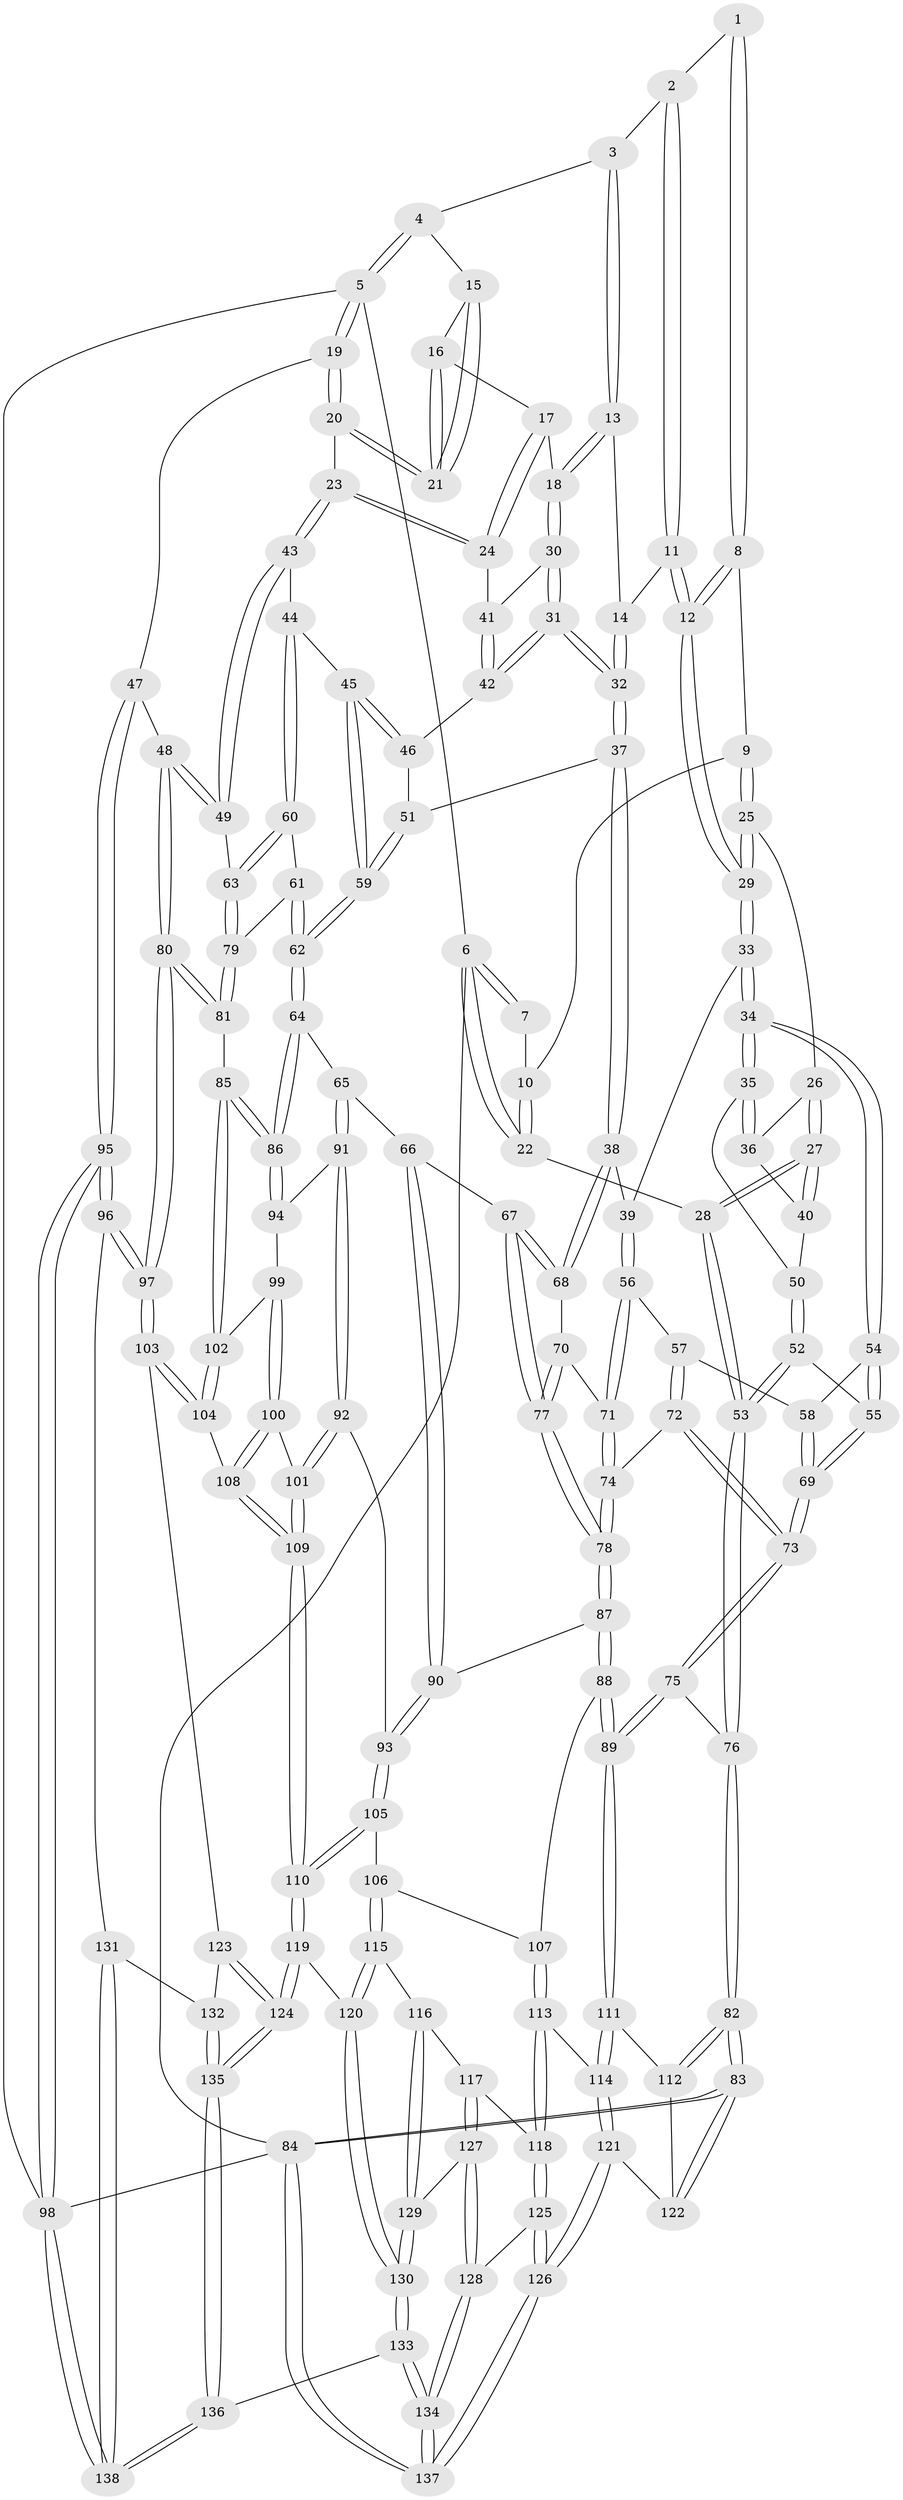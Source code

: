 // Generated by graph-tools (version 1.1) at 2025/27/03/15/25 16:27:57]
// undirected, 138 vertices, 342 edges
graph export_dot {
graph [start="1"]
  node [color=gray90,style=filled];
  1 [pos="+0.2026060482798217+0"];
  2 [pos="+0.5011613473172747+0"];
  3 [pos="+0.5490328512753078+0"];
  4 [pos="+0.8255131854483494+0"];
  5 [pos="+1+0"];
  6 [pos="+0+0"];
  7 [pos="+0.08152246223358463+0"];
  8 [pos="+0.2426659926059908+0.06386545694671736"];
  9 [pos="+0.12866303685855757+0.10818208849785578"];
  10 [pos="+0.10191529885813277+0.08028210617717318"];
  11 [pos="+0.37072165020500697+0.13100450461729155"];
  12 [pos="+0.3290905551695341+0.1810496566430106"];
  13 [pos="+0.560703260749805+0"];
  14 [pos="+0.5408548430724197+0.11957949719459078"];
  15 [pos="+0.8114160851890071+0"];
  16 [pos="+0.7976791850170345+0.03571493871205233"];
  17 [pos="+0.7890763702395341+0.06549138277946523"];
  18 [pos="+0.6946556720056615+0.16090561771080789"];
  19 [pos="+1+0.12726534237852352"];
  20 [pos="+0.966914315572641+0.17983370836468635"];
  21 [pos="+0.960327169637143+0.1722241480103767"];
  22 [pos="+0+0.18850964043892732"];
  23 [pos="+0.8817783358932637+0.21514528601439062"];
  24 [pos="+0.8800509826562767+0.21459351325562842"];
  25 [pos="+0.1269612194727931+0.15441627028841248"];
  26 [pos="+0.11402899796252308+0.17291656009345246"];
  27 [pos="+0+0.20942451658877478"];
  28 [pos="+0+0.20434430852855495"];
  29 [pos="+0.32730885751304617+0.205432000114067"];
  30 [pos="+0.6846420445478503+0.19388396032627475"];
  31 [pos="+0.6129222037349069+0.26864347415572903"];
  32 [pos="+0.5996673188854371+0.2772606109497869"];
  33 [pos="+0.33240633534082753+0.2408478985489461"];
  34 [pos="+0.30707431176734795+0.2642388250330936"];
  35 [pos="+0.20932765644037452+0.27568139548055637"];
  36 [pos="+0.1243583115574255+0.20964508001829024"];
  37 [pos="+0.5944176712011202+0.28559453691520537"];
  38 [pos="+0.5642153173373682+0.31233155459963685"];
  39 [pos="+0.37448753622260206+0.2605345823055922"];
  40 [pos="+0.08061254733182485+0.27438417532454795"];
  41 [pos="+0.8398415709881702+0.22078539299865"];
  42 [pos="+0.7768519157429057+0.30017702919082373"];
  43 [pos="+0.8795034944581256+0.34019078744794656"];
  44 [pos="+0.8432783412765213+0.35420194587124254"];
  45 [pos="+0.8360948904868303+0.3553976761091941"];
  46 [pos="+0.7972372768939081+0.3248970636911116"];
  47 [pos="+1+0.4017102326848258"];
  48 [pos="+1+0.4097127289685216"];
  49 [pos="+0.983175797689687+0.4093436221766218"];
  50 [pos="+0.12721742938319308+0.3249554278629929"];
  51 [pos="+0.7205850921328549+0.366767965637539"];
  52 [pos="+0.10777443610417863+0.38797868367436034"];
  53 [pos="+0+0.40310384613721395"];
  54 [pos="+0.2908049224524657+0.32235179816514314"];
  55 [pos="+0.13463018680632152+0.4196345024192084"];
  56 [pos="+0.38795626515094217+0.44664698039583195"];
  57 [pos="+0.35473653667820226+0.44974548582001356"];
  58 [pos="+0.2869722524480876+0.39480429356003544"];
  59 [pos="+0.7726121295918887+0.4126719173245072"];
  60 [pos="+0.8518520857752185+0.44634775600684046"];
  61 [pos="+0.8243863843771797+0.46523178647151864"];
  62 [pos="+0.7702593446868502+0.47650382787478024"];
  63 [pos="+0.9493041530398821+0.43618713119549907"];
  64 [pos="+0.7635356929540685+0.48813881609643867"];
  65 [pos="+0.6467895624204663+0.5026874703042792"];
  66 [pos="+0.6115860009976568+0.467288533525459"];
  67 [pos="+0.5682690231510176+0.3862031916842493"];
  68 [pos="+0.561767893102552+0.36242213441274934"];
  69 [pos="+0.18901682858651356+0.5461341106372967"];
  70 [pos="+0.4303231677076246+0.4478687831894717"];
  71 [pos="+0.3985384978647227+0.45167586241027863"];
  72 [pos="+0.3199172626902476+0.5188445584642842"];
  73 [pos="+0.188676840921207+0.5992957117902239"];
  74 [pos="+0.3918203900023403+0.5211138341524217"];
  75 [pos="+0.1835660722103526+0.616909036440665"];
  76 [pos="+0+0.5449060208358446"];
  77 [pos="+0.4581407674569308+0.5492732930168956"];
  78 [pos="+0.44996126114055074+0.5812836655710663"];
  79 [pos="+0.9000025732876613+0.5071749625444606"];
  80 [pos="+0.8804115937217377+0.6052014696608471"];
  81 [pos="+0.8760124857926342+0.6028074499874685"];
  82 [pos="+0+0.8980954808045821"];
  83 [pos="+0+1"];
  84 [pos="+0+1"];
  85 [pos="+0.8286729224748817+0.6017726353689556"];
  86 [pos="+0.8265512555732891+0.6000141866143098"];
  87 [pos="+0.45828453389788565+0.624620263502324"];
  88 [pos="+0.4277585111577765+0.6443616179492123"];
  89 [pos="+0.19824756824876233+0.6482444519824093"];
  90 [pos="+0.4591347560234412+0.6247254719495268"];
  91 [pos="+0.6436359889150667+0.5986417517719806"];
  92 [pos="+0.5641891596870335+0.6609775491993182"];
  93 [pos="+0.5465797731512433+0.660843972474162"];
  94 [pos="+0.6645030700151241+0.6112796133361573"];
  95 [pos="+1+0.76964733726917"];
  96 [pos="+1+0.7696120905138882"];
  97 [pos="+1+0.7533636436555775"];
  98 [pos="+1+1"];
  99 [pos="+0.6885589094331075+0.6534522296536852"];
  100 [pos="+0.6903596531913351+0.717034852122343"];
  101 [pos="+0.6159047656572522+0.7321827468590361"];
  102 [pos="+0.7867273853147372+0.6805457979194897"];
  103 [pos="+0.8173936729502945+0.8309727865189386"];
  104 [pos="+0.7726478654612764+0.7716615537812652"];
  105 [pos="+0.5192253213184622+0.7691483860546422"];
  106 [pos="+0.46641993702778084+0.7818009567465982"];
  107 [pos="+0.42939796008200243+0.7568261492253413"];
  108 [pos="+0.7688441133899958+0.7707304675438651"];
  109 [pos="+0.6156279245926939+0.806330353696863"];
  110 [pos="+0.5938997086232072+0.8472944443994305"];
  111 [pos="+0.19725924912214265+0.6610573115250177"];
  112 [pos="+0.1749744650165209+0.6836711567595175"];
  113 [pos="+0.3554675037952536+0.8203606938878176"];
  114 [pos="+0.24016975343811217+0.7538117487081879"];
  115 [pos="+0.4760423738343189+0.8538853116333717"];
  116 [pos="+0.45547247334010904+0.8629229808114645"];
  117 [pos="+0.41528230488167467+0.8595477218175748"];
  118 [pos="+0.35702473677488133+0.8245005269924423"];
  119 [pos="+0.5906283356945271+0.884768453168007"];
  120 [pos="+0.5784649773300423+0.8861162731785429"];
  121 [pos="+0.210200775741636+0.9124234107907921"];
  122 [pos="+0.05098712717983222+0.8789925757282868"];
  123 [pos="+0.8016197518762651+0.8663549928265502"];
  124 [pos="+0.6339295027208175+0.9312228499313846"];
  125 [pos="+0.33349846525818694+0.9139797706715789"];
  126 [pos="+0.23426437855741644+0.9648146341595998"];
  127 [pos="+0.40163842335746547+0.9425109133564225"];
  128 [pos="+0.3924645632050809+0.9491819055533486"];
  129 [pos="+0.4491849059412455+0.9334245867333406"];
  130 [pos="+0.4846783429547628+0.9528539071550451"];
  131 [pos="+0.8628621227388489+1"];
  132 [pos="+0.8188044621098097+0.9226262242753401"];
  133 [pos="+0.45766224312128323+1"];
  134 [pos="+0.39761005323722903+1"];
  135 [pos="+0.6364821477744438+1"];
  136 [pos="+0.6265364532367926+1"];
  137 [pos="+0.20145765670347882+1"];
  138 [pos="+0.8580484056209581+1"];
  1 -- 2;
  1 -- 8;
  1 -- 8;
  2 -- 3;
  2 -- 11;
  2 -- 11;
  3 -- 4;
  3 -- 13;
  3 -- 13;
  4 -- 5;
  4 -- 5;
  4 -- 15;
  5 -- 6;
  5 -- 19;
  5 -- 19;
  5 -- 98;
  6 -- 7;
  6 -- 7;
  6 -- 22;
  6 -- 22;
  6 -- 84;
  7 -- 10;
  8 -- 9;
  8 -- 12;
  8 -- 12;
  9 -- 10;
  9 -- 25;
  9 -- 25;
  10 -- 22;
  10 -- 22;
  11 -- 12;
  11 -- 12;
  11 -- 14;
  12 -- 29;
  12 -- 29;
  13 -- 14;
  13 -- 18;
  13 -- 18;
  14 -- 32;
  14 -- 32;
  15 -- 16;
  15 -- 21;
  15 -- 21;
  16 -- 17;
  16 -- 21;
  16 -- 21;
  17 -- 18;
  17 -- 24;
  17 -- 24;
  18 -- 30;
  18 -- 30;
  19 -- 20;
  19 -- 20;
  19 -- 47;
  20 -- 21;
  20 -- 21;
  20 -- 23;
  22 -- 28;
  23 -- 24;
  23 -- 24;
  23 -- 43;
  23 -- 43;
  24 -- 41;
  25 -- 26;
  25 -- 29;
  25 -- 29;
  26 -- 27;
  26 -- 27;
  26 -- 36;
  27 -- 28;
  27 -- 28;
  27 -- 40;
  27 -- 40;
  28 -- 53;
  28 -- 53;
  29 -- 33;
  29 -- 33;
  30 -- 31;
  30 -- 31;
  30 -- 41;
  31 -- 32;
  31 -- 32;
  31 -- 42;
  31 -- 42;
  32 -- 37;
  32 -- 37;
  33 -- 34;
  33 -- 34;
  33 -- 39;
  34 -- 35;
  34 -- 35;
  34 -- 54;
  34 -- 54;
  35 -- 36;
  35 -- 36;
  35 -- 50;
  36 -- 40;
  37 -- 38;
  37 -- 38;
  37 -- 51;
  38 -- 39;
  38 -- 68;
  38 -- 68;
  39 -- 56;
  39 -- 56;
  40 -- 50;
  41 -- 42;
  41 -- 42;
  42 -- 46;
  43 -- 44;
  43 -- 49;
  43 -- 49;
  44 -- 45;
  44 -- 60;
  44 -- 60;
  45 -- 46;
  45 -- 46;
  45 -- 59;
  45 -- 59;
  46 -- 51;
  47 -- 48;
  47 -- 95;
  47 -- 95;
  48 -- 49;
  48 -- 49;
  48 -- 80;
  48 -- 80;
  49 -- 63;
  50 -- 52;
  50 -- 52;
  51 -- 59;
  51 -- 59;
  52 -- 53;
  52 -- 53;
  52 -- 55;
  53 -- 76;
  53 -- 76;
  54 -- 55;
  54 -- 55;
  54 -- 58;
  55 -- 69;
  55 -- 69;
  56 -- 57;
  56 -- 71;
  56 -- 71;
  57 -- 58;
  57 -- 72;
  57 -- 72;
  58 -- 69;
  58 -- 69;
  59 -- 62;
  59 -- 62;
  60 -- 61;
  60 -- 63;
  60 -- 63;
  61 -- 62;
  61 -- 62;
  61 -- 79;
  62 -- 64;
  62 -- 64;
  63 -- 79;
  63 -- 79;
  64 -- 65;
  64 -- 86;
  64 -- 86;
  65 -- 66;
  65 -- 91;
  65 -- 91;
  66 -- 67;
  66 -- 90;
  66 -- 90;
  67 -- 68;
  67 -- 68;
  67 -- 77;
  67 -- 77;
  68 -- 70;
  69 -- 73;
  69 -- 73;
  70 -- 71;
  70 -- 77;
  70 -- 77;
  71 -- 74;
  71 -- 74;
  72 -- 73;
  72 -- 73;
  72 -- 74;
  73 -- 75;
  73 -- 75;
  74 -- 78;
  74 -- 78;
  75 -- 76;
  75 -- 89;
  75 -- 89;
  76 -- 82;
  76 -- 82;
  77 -- 78;
  77 -- 78;
  78 -- 87;
  78 -- 87;
  79 -- 81;
  79 -- 81;
  80 -- 81;
  80 -- 81;
  80 -- 97;
  80 -- 97;
  81 -- 85;
  82 -- 83;
  82 -- 83;
  82 -- 112;
  82 -- 112;
  83 -- 84;
  83 -- 84;
  83 -- 122;
  83 -- 122;
  84 -- 137;
  84 -- 137;
  84 -- 98;
  85 -- 86;
  85 -- 86;
  85 -- 102;
  85 -- 102;
  86 -- 94;
  86 -- 94;
  87 -- 88;
  87 -- 88;
  87 -- 90;
  88 -- 89;
  88 -- 89;
  88 -- 107;
  89 -- 111;
  89 -- 111;
  90 -- 93;
  90 -- 93;
  91 -- 92;
  91 -- 92;
  91 -- 94;
  92 -- 93;
  92 -- 101;
  92 -- 101;
  93 -- 105;
  93 -- 105;
  94 -- 99;
  95 -- 96;
  95 -- 96;
  95 -- 98;
  95 -- 98;
  96 -- 97;
  96 -- 97;
  96 -- 131;
  97 -- 103;
  97 -- 103;
  98 -- 138;
  98 -- 138;
  99 -- 100;
  99 -- 100;
  99 -- 102;
  100 -- 101;
  100 -- 108;
  100 -- 108;
  101 -- 109;
  101 -- 109;
  102 -- 104;
  102 -- 104;
  103 -- 104;
  103 -- 104;
  103 -- 123;
  104 -- 108;
  105 -- 106;
  105 -- 110;
  105 -- 110;
  106 -- 107;
  106 -- 115;
  106 -- 115;
  107 -- 113;
  107 -- 113;
  108 -- 109;
  108 -- 109;
  109 -- 110;
  109 -- 110;
  110 -- 119;
  110 -- 119;
  111 -- 112;
  111 -- 114;
  111 -- 114;
  112 -- 122;
  113 -- 114;
  113 -- 118;
  113 -- 118;
  114 -- 121;
  114 -- 121;
  115 -- 116;
  115 -- 120;
  115 -- 120;
  116 -- 117;
  116 -- 129;
  116 -- 129;
  117 -- 118;
  117 -- 127;
  117 -- 127;
  118 -- 125;
  118 -- 125;
  119 -- 120;
  119 -- 124;
  119 -- 124;
  120 -- 130;
  120 -- 130;
  121 -- 122;
  121 -- 126;
  121 -- 126;
  123 -- 124;
  123 -- 124;
  123 -- 132;
  124 -- 135;
  124 -- 135;
  125 -- 126;
  125 -- 126;
  125 -- 128;
  126 -- 137;
  126 -- 137;
  127 -- 128;
  127 -- 128;
  127 -- 129;
  128 -- 134;
  128 -- 134;
  129 -- 130;
  129 -- 130;
  130 -- 133;
  130 -- 133;
  131 -- 132;
  131 -- 138;
  131 -- 138;
  132 -- 135;
  132 -- 135;
  133 -- 134;
  133 -- 134;
  133 -- 136;
  134 -- 137;
  134 -- 137;
  135 -- 136;
  135 -- 136;
  136 -- 138;
  136 -- 138;
}
